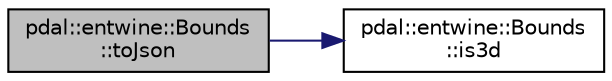 digraph "pdal::entwine::Bounds::toJson"
{
  edge [fontname="Helvetica",fontsize="10",labelfontname="Helvetica",labelfontsize="10"];
  node [fontname="Helvetica",fontsize="10",shape=record];
  rankdir="LR";
  Node1 [label="pdal::entwine::Bounds\l::toJson",height=0.2,width=0.4,color="black", fillcolor="grey75", style="filled", fontcolor="black"];
  Node1 -> Node2 [color="midnightblue",fontsize="10",style="solid",fontname="Helvetica"];
  Node2 [label="pdal::entwine::Bounds\l::is3d",height=0.2,width=0.4,color="black", fillcolor="white", style="filled",URL="$classpdal_1_1entwine_1_1Bounds.html#a9a1be5ebb32f2e308ea15cd2da1e8058"];
}
